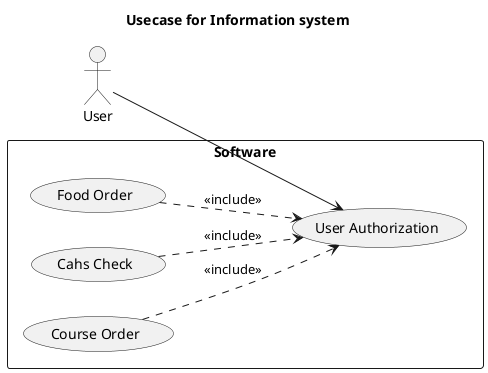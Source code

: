 @startuml 
title Usecase for Information system
left to right direction
skinparam packageStyle rect

actor User

rectangle Software {
  User --> (User Authorization)
  (Food Order) ..> (User Authorization) : <<include>>
  (Cahs Check) ..> (User Authorization) : <<include>>
  (Course Order) ..> (User Authorization) : <<include>>
}
@enduml
